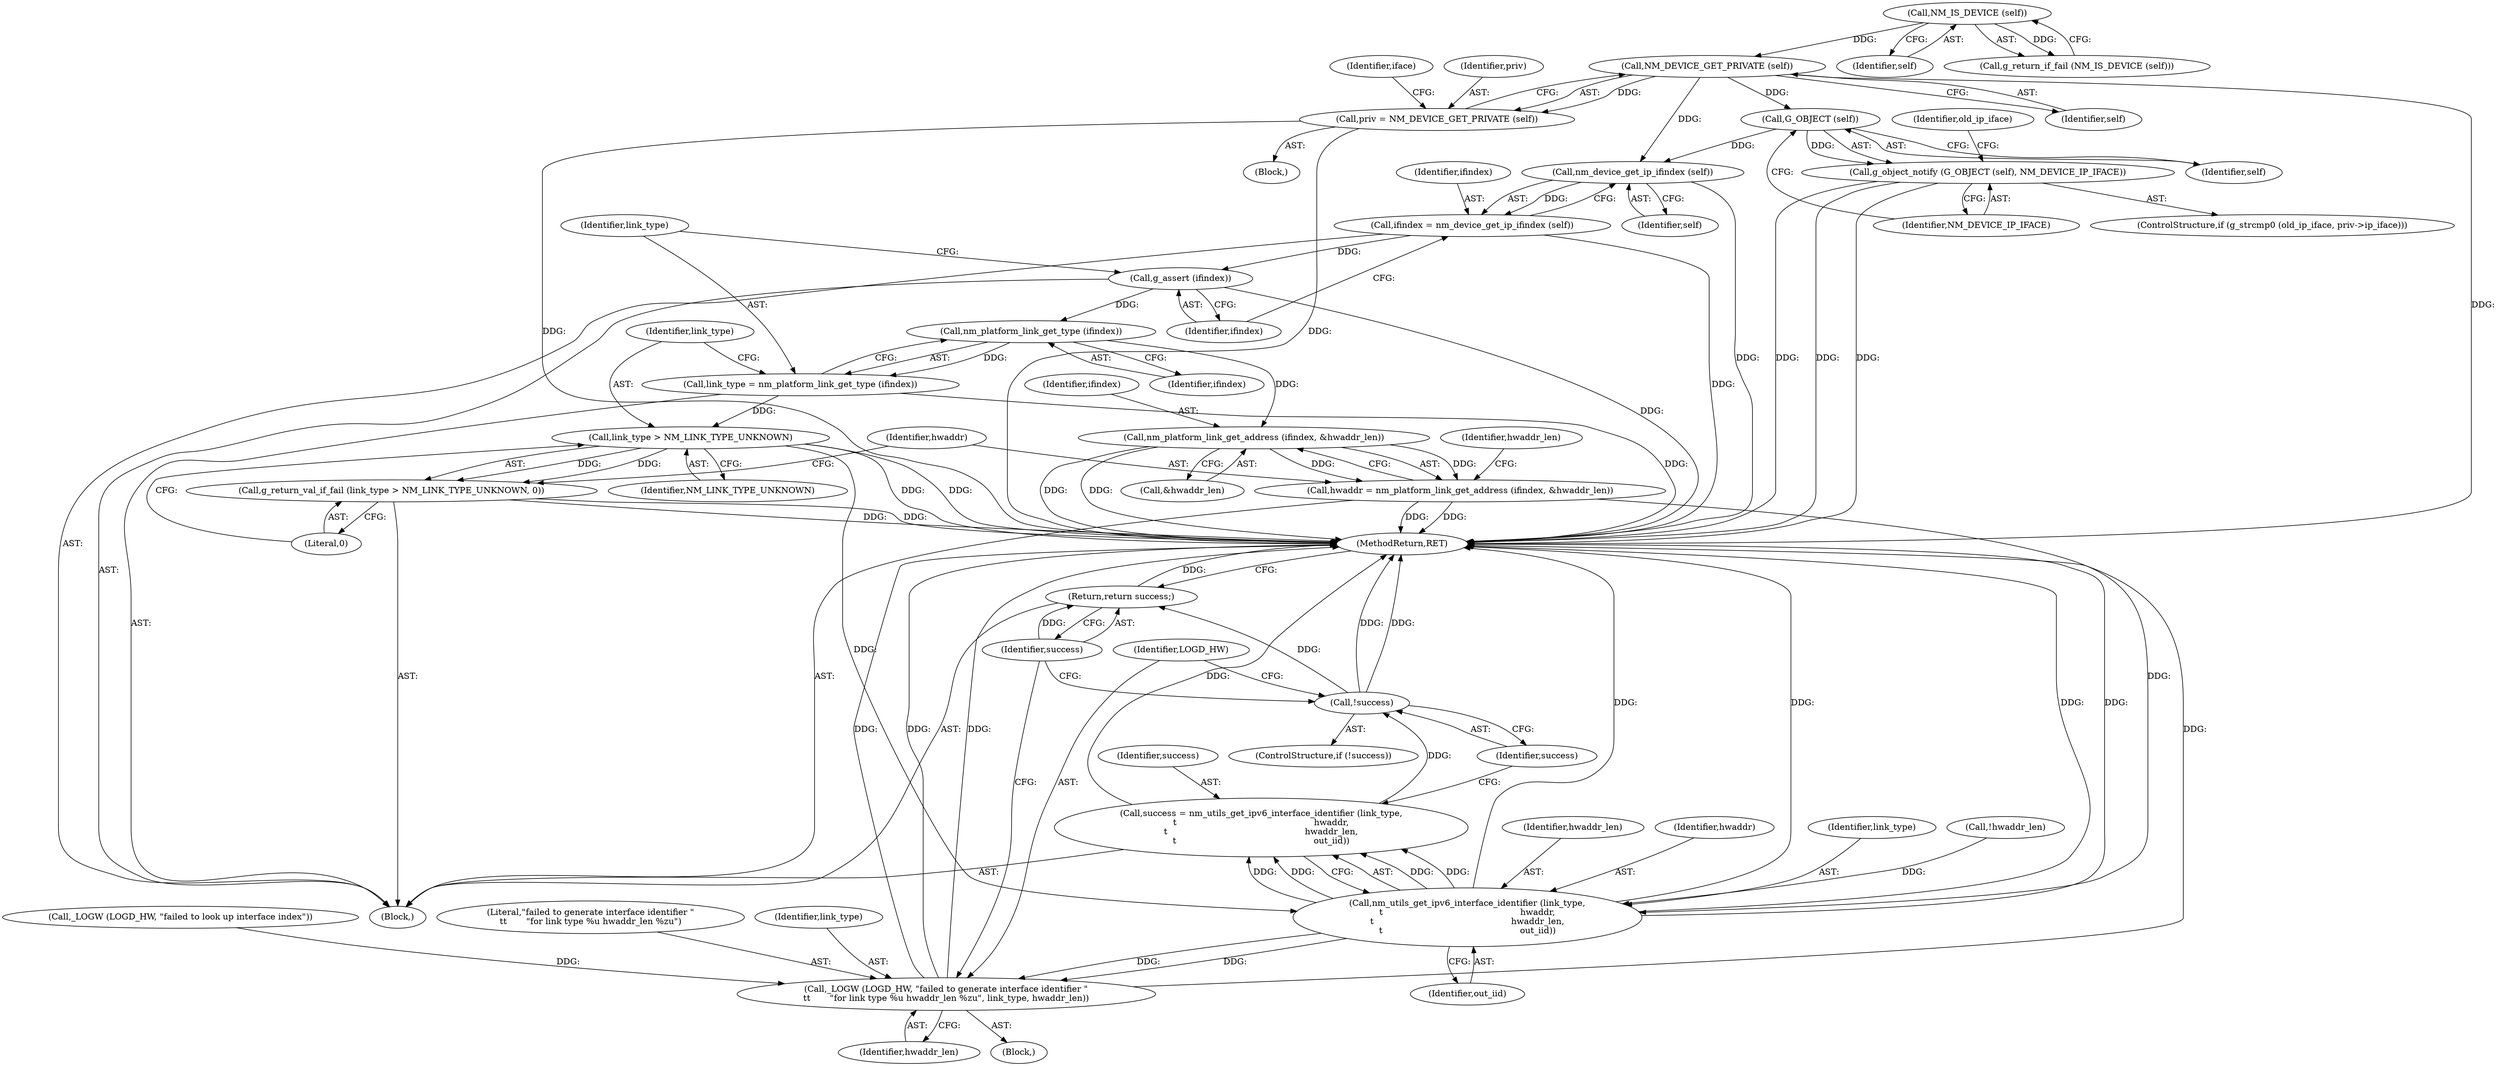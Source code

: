 digraph "0_NetworkManager_d5fc88e573fa58b93034b04d35a2454f5d28cad9@pointer" {
"1000428" [label="(Call,NM_DEVICE_GET_PRIVATE (self))"];
"1000424" [label="(Call,NM_IS_DEVICE (self))"];
"1000426" [label="(Call,priv = NM_DEVICE_GET_PRIVATE (self))"];
"1000507" [label="(Call,G_OBJECT (self))"];
"1000506" [label="(Call,g_object_notify (G_OBJECT (self), NM_DEVICE_IP_IFACE))"];
"1000526" [label="(Call,nm_device_get_ip_ifindex (self))"];
"1000524" [label="(Call,ifindex = nm_device_get_ip_ifindex (self))"];
"1000528" [label="(Call,g_assert (ifindex))"];
"1000532" [label="(Call,nm_platform_link_get_type (ifindex))"];
"1000530" [label="(Call,link_type = nm_platform_link_get_type (ifindex))"];
"1000535" [label="(Call,link_type > NM_LINK_TYPE_UNKNOWN)"];
"1000534" [label="(Call,g_return_val_if_fail (link_type > NM_LINK_TYPE_UNKNOWN, 0))"];
"1000552" [label="(Call,nm_utils_get_ipv6_interface_identifier (link_type,\n\t                                                  hwaddr,\n\t                                                  hwaddr_len,\n\t                                                  out_iid))"];
"1000550" [label="(Call,success = nm_utils_get_ipv6_interface_identifier (link_type,\n\t                                                  hwaddr,\n\t                                                  hwaddr_len,\n\t                                                  out_iid))"];
"1000558" [label="(Call,!success)"];
"1000566" [label="(Return,return success;)"];
"1000561" [label="(Call,_LOGW (LOGD_HW, \"failed to generate interface identifier \"\n\t\t       \"for link type %u hwaddr_len %zu\", link_type, hwaddr_len))"];
"1000541" [label="(Call,nm_platform_link_get_address (ifindex, &hwaddr_len))"];
"1000539" [label="(Call,hwaddr = nm_platform_link_get_address (ifindex, &hwaddr_len))"];
"1000529" [label="(Identifier,ifindex)"];
"1000553" [label="(Identifier,link_type)"];
"1000550" [label="(Call,success = nm_utils_get_ipv6_interface_identifier (link_type,\n\t                                                  hwaddr,\n\t                                                  hwaddr_len,\n\t                                                  out_iid))"];
"1000524" [label="(Call,ifindex = nm_device_get_ip_ifindex (self))"];
"1000512" [label="(Block,)"];
"1000429" [label="(Identifier,self)"];
"1000528" [label="(Call,g_assert (ifindex))"];
"1000552" [label="(Call,nm_utils_get_ipv6_interface_identifier (link_type,\n\t                                                  hwaddr,\n\t                                                  hwaddr_len,\n\t                                                  out_iid))"];
"1000533" [label="(Identifier,ifindex)"];
"1000558" [label="(Call,!success)"];
"1000559" [label="(Identifier,success)"];
"1000565" [label="(Identifier,hwaddr_len)"];
"1000556" [label="(Identifier,out_iid)"];
"1000426" [label="(Call,priv = NM_DEVICE_GET_PRIVATE (self))"];
"1000526" [label="(Call,nm_device_get_ip_ifindex (self))"];
"1000506" [label="(Call,g_object_notify (G_OBJECT (self), NM_DEVICE_IP_IFACE))"];
"1000508" [label="(Identifier,self)"];
"1000527" [label="(Identifier,self)"];
"1000561" [label="(Call,_LOGW (LOGD_HW, \"failed to generate interface identifier \"\n\t\t       \"for link type %u hwaddr_len %zu\", link_type, hwaddr_len))"];
"1000542" [label="(Identifier,ifindex)"];
"1000551" [label="(Identifier,success)"];
"1000562" [label="(Identifier,LOGD_HW)"];
"1000538" [label="(Literal,0)"];
"1000509" [label="(Identifier,NM_DEVICE_IP_IFACE)"];
"1000543" [label="(Call,&hwaddr_len)"];
"1000433" [label="(Identifier,iface)"];
"1000493" [label="(Call,_LOGW (LOGD_HW, \"failed to look up interface index\"))"];
"1000541" [label="(Call,nm_platform_link_get_address (ifindex, &hwaddr_len))"];
"1000427" [label="(Identifier,priv)"];
"1000560" [label="(Block,)"];
"1000537" [label="(Identifier,NM_LINK_TYPE_UNKNOWN)"];
"1000563" [label="(Literal,\"failed to generate interface identifier \"\n\t\t       \"for link type %u hwaddr_len %zu\")"];
"1000546" [label="(Call,!hwaddr_len)"];
"1000536" [label="(Identifier,link_type)"];
"1000535" [label="(Call,link_type > NM_LINK_TYPE_UNKNOWN)"];
"1000557" [label="(ControlStructure,if (!success))"];
"1000566" [label="(Return,return success;)"];
"1000425" [label="(Identifier,self)"];
"1000555" [label="(Identifier,hwaddr_len)"];
"1000424" [label="(Call,NM_IS_DEVICE (self))"];
"1000534" [label="(Call,g_return_val_if_fail (link_type > NM_LINK_TYPE_UNKNOWN, 0))"];
"1000530" [label="(Call,link_type = nm_platform_link_get_type (ifindex))"];
"1000428" [label="(Call,NM_DEVICE_GET_PRIVATE (self))"];
"1000525" [label="(Identifier,ifindex)"];
"1000507" [label="(Call,G_OBJECT (self))"];
"1000540" [label="(Identifier,hwaddr)"];
"1000564" [label="(Identifier,link_type)"];
"1000420" [label="(Block,)"];
"1000567" [label="(Identifier,success)"];
"1000500" [label="(ControlStructure,if (g_strcmp0 (old_ip_iface, priv->ip_iface)))"];
"1000554" [label="(Identifier,hwaddr)"];
"1007368" [label="(MethodReturn,RET)"];
"1000539" [label="(Call,hwaddr = nm_platform_link_get_address (ifindex, &hwaddr_len))"];
"1000547" [label="(Identifier,hwaddr_len)"];
"1000511" [label="(Identifier,old_ip_iface)"];
"1000423" [label="(Call,g_return_if_fail (NM_IS_DEVICE (self)))"];
"1000532" [label="(Call,nm_platform_link_get_type (ifindex))"];
"1000531" [label="(Identifier,link_type)"];
"1000428" -> "1000426"  [label="AST: "];
"1000428" -> "1000429"  [label="CFG: "];
"1000429" -> "1000428"  [label="AST: "];
"1000426" -> "1000428"  [label="CFG: "];
"1000428" -> "1007368"  [label="DDG: "];
"1000428" -> "1000426"  [label="DDG: "];
"1000424" -> "1000428"  [label="DDG: "];
"1000428" -> "1000507"  [label="DDG: "];
"1000428" -> "1000526"  [label="DDG: "];
"1000424" -> "1000423"  [label="AST: "];
"1000424" -> "1000425"  [label="CFG: "];
"1000425" -> "1000424"  [label="AST: "];
"1000423" -> "1000424"  [label="CFG: "];
"1000424" -> "1000423"  [label="DDG: "];
"1000426" -> "1000420"  [label="AST: "];
"1000427" -> "1000426"  [label="AST: "];
"1000433" -> "1000426"  [label="CFG: "];
"1000426" -> "1007368"  [label="DDG: "];
"1000426" -> "1007368"  [label="DDG: "];
"1000507" -> "1000506"  [label="AST: "];
"1000507" -> "1000508"  [label="CFG: "];
"1000508" -> "1000507"  [label="AST: "];
"1000509" -> "1000507"  [label="CFG: "];
"1000507" -> "1000506"  [label="DDG: "];
"1000507" -> "1000526"  [label="DDG: "];
"1000506" -> "1000500"  [label="AST: "];
"1000506" -> "1000509"  [label="CFG: "];
"1000509" -> "1000506"  [label="AST: "];
"1000511" -> "1000506"  [label="CFG: "];
"1000506" -> "1007368"  [label="DDG: "];
"1000506" -> "1007368"  [label="DDG: "];
"1000506" -> "1007368"  [label="DDG: "];
"1000526" -> "1000524"  [label="AST: "];
"1000526" -> "1000527"  [label="CFG: "];
"1000527" -> "1000526"  [label="AST: "];
"1000524" -> "1000526"  [label="CFG: "];
"1000526" -> "1007368"  [label="DDG: "];
"1000526" -> "1000524"  [label="DDG: "];
"1000524" -> "1000512"  [label="AST: "];
"1000525" -> "1000524"  [label="AST: "];
"1000529" -> "1000524"  [label="CFG: "];
"1000524" -> "1007368"  [label="DDG: "];
"1000524" -> "1000528"  [label="DDG: "];
"1000528" -> "1000512"  [label="AST: "];
"1000528" -> "1000529"  [label="CFG: "];
"1000529" -> "1000528"  [label="AST: "];
"1000531" -> "1000528"  [label="CFG: "];
"1000528" -> "1007368"  [label="DDG: "];
"1000528" -> "1000532"  [label="DDG: "];
"1000532" -> "1000530"  [label="AST: "];
"1000532" -> "1000533"  [label="CFG: "];
"1000533" -> "1000532"  [label="AST: "];
"1000530" -> "1000532"  [label="CFG: "];
"1000532" -> "1000530"  [label="DDG: "];
"1000532" -> "1000541"  [label="DDG: "];
"1000530" -> "1000512"  [label="AST: "];
"1000531" -> "1000530"  [label="AST: "];
"1000536" -> "1000530"  [label="CFG: "];
"1000530" -> "1007368"  [label="DDG: "];
"1000530" -> "1000535"  [label="DDG: "];
"1000535" -> "1000534"  [label="AST: "];
"1000535" -> "1000537"  [label="CFG: "];
"1000536" -> "1000535"  [label="AST: "];
"1000537" -> "1000535"  [label="AST: "];
"1000538" -> "1000535"  [label="CFG: "];
"1000535" -> "1007368"  [label="DDG: "];
"1000535" -> "1007368"  [label="DDG: "];
"1000535" -> "1000534"  [label="DDG: "];
"1000535" -> "1000534"  [label="DDG: "];
"1000535" -> "1000552"  [label="DDG: "];
"1000534" -> "1000512"  [label="AST: "];
"1000534" -> "1000538"  [label="CFG: "];
"1000538" -> "1000534"  [label="AST: "];
"1000540" -> "1000534"  [label="CFG: "];
"1000534" -> "1007368"  [label="DDG: "];
"1000534" -> "1007368"  [label="DDG: "];
"1000552" -> "1000550"  [label="AST: "];
"1000552" -> "1000556"  [label="CFG: "];
"1000553" -> "1000552"  [label="AST: "];
"1000554" -> "1000552"  [label="AST: "];
"1000555" -> "1000552"  [label="AST: "];
"1000556" -> "1000552"  [label="AST: "];
"1000550" -> "1000552"  [label="CFG: "];
"1000552" -> "1007368"  [label="DDG: "];
"1000552" -> "1007368"  [label="DDG: "];
"1000552" -> "1007368"  [label="DDG: "];
"1000552" -> "1007368"  [label="DDG: "];
"1000552" -> "1000550"  [label="DDG: "];
"1000552" -> "1000550"  [label="DDG: "];
"1000552" -> "1000550"  [label="DDG: "];
"1000552" -> "1000550"  [label="DDG: "];
"1000539" -> "1000552"  [label="DDG: "];
"1000546" -> "1000552"  [label="DDG: "];
"1000552" -> "1000561"  [label="DDG: "];
"1000552" -> "1000561"  [label="DDG: "];
"1000550" -> "1000512"  [label="AST: "];
"1000551" -> "1000550"  [label="AST: "];
"1000559" -> "1000550"  [label="CFG: "];
"1000550" -> "1007368"  [label="DDG: "];
"1000550" -> "1000558"  [label="DDG: "];
"1000558" -> "1000557"  [label="AST: "];
"1000558" -> "1000559"  [label="CFG: "];
"1000559" -> "1000558"  [label="AST: "];
"1000562" -> "1000558"  [label="CFG: "];
"1000567" -> "1000558"  [label="CFG: "];
"1000558" -> "1007368"  [label="DDG: "];
"1000558" -> "1007368"  [label="DDG: "];
"1000558" -> "1000566"  [label="DDG: "];
"1000566" -> "1000512"  [label="AST: "];
"1000566" -> "1000567"  [label="CFG: "];
"1000567" -> "1000566"  [label="AST: "];
"1007368" -> "1000566"  [label="CFG: "];
"1000566" -> "1007368"  [label="DDG: "];
"1000567" -> "1000566"  [label="DDG: "];
"1000561" -> "1000560"  [label="AST: "];
"1000561" -> "1000565"  [label="CFG: "];
"1000562" -> "1000561"  [label="AST: "];
"1000563" -> "1000561"  [label="AST: "];
"1000564" -> "1000561"  [label="AST: "];
"1000565" -> "1000561"  [label="AST: "];
"1000567" -> "1000561"  [label="CFG: "];
"1000561" -> "1007368"  [label="DDG: "];
"1000561" -> "1007368"  [label="DDG: "];
"1000561" -> "1007368"  [label="DDG: "];
"1000561" -> "1007368"  [label="DDG: "];
"1000493" -> "1000561"  [label="DDG: "];
"1000541" -> "1000539"  [label="AST: "];
"1000541" -> "1000543"  [label="CFG: "];
"1000542" -> "1000541"  [label="AST: "];
"1000543" -> "1000541"  [label="AST: "];
"1000539" -> "1000541"  [label="CFG: "];
"1000541" -> "1007368"  [label="DDG: "];
"1000541" -> "1007368"  [label="DDG: "];
"1000541" -> "1000539"  [label="DDG: "];
"1000541" -> "1000539"  [label="DDG: "];
"1000539" -> "1000512"  [label="AST: "];
"1000540" -> "1000539"  [label="AST: "];
"1000547" -> "1000539"  [label="CFG: "];
"1000539" -> "1007368"  [label="DDG: "];
"1000539" -> "1007368"  [label="DDG: "];
}
